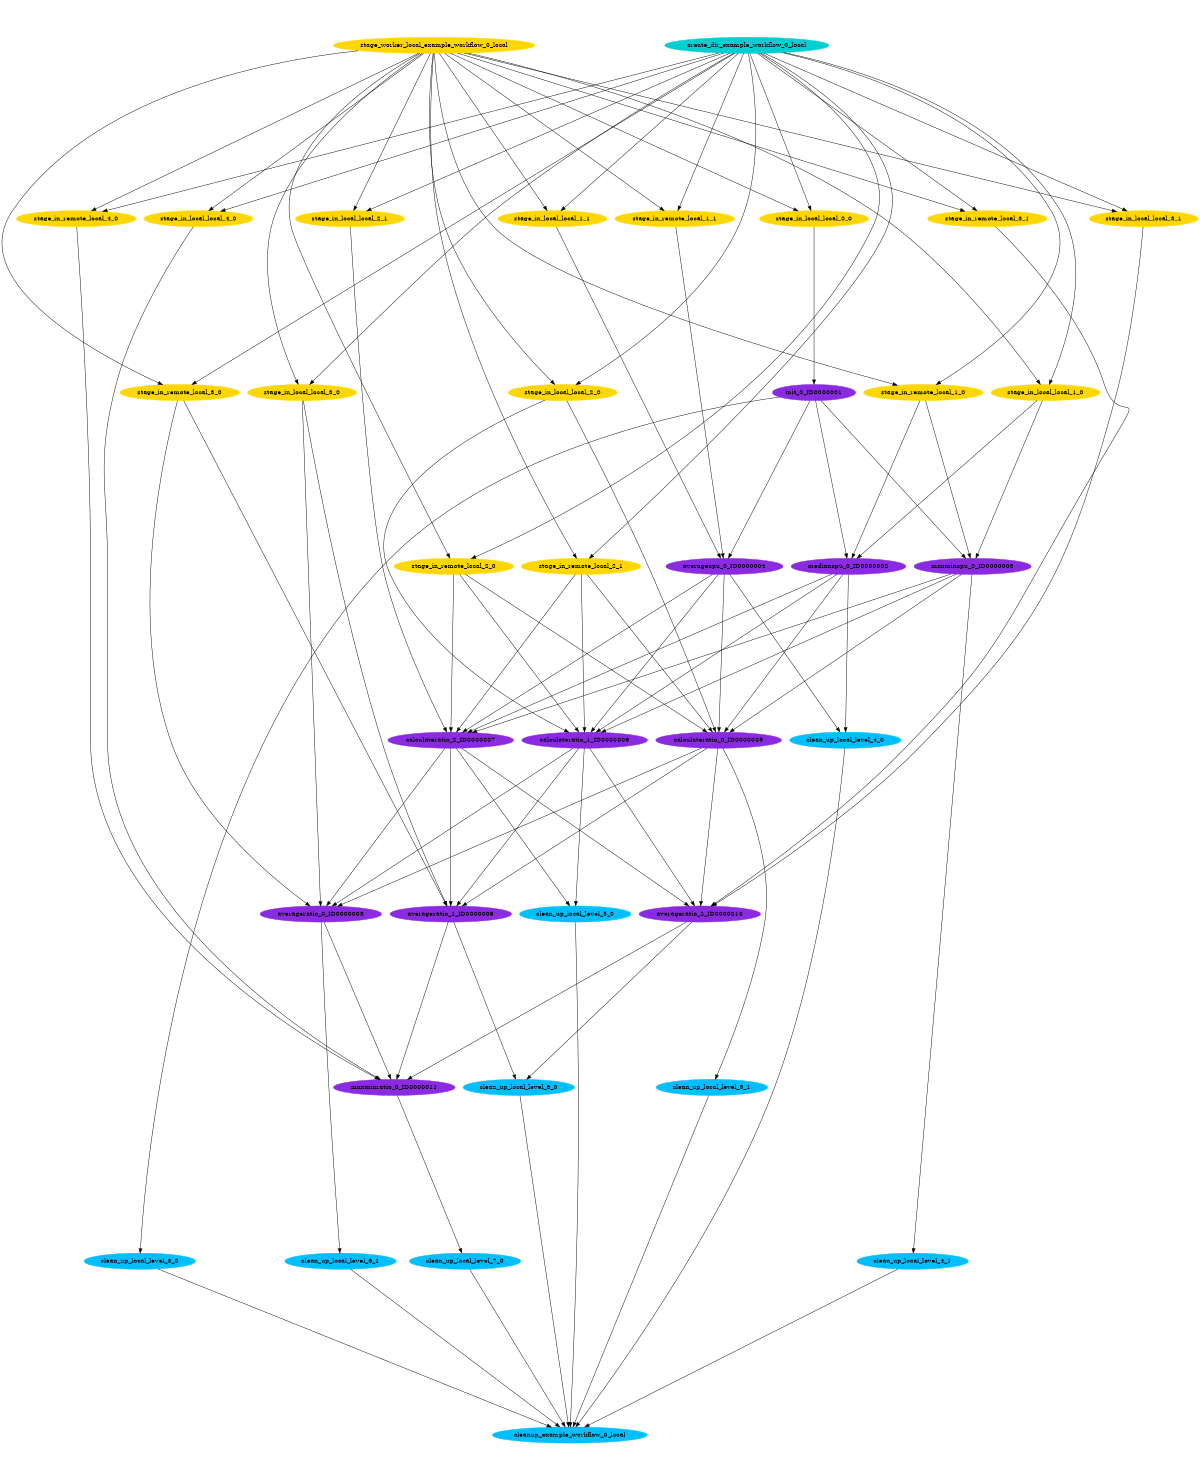 digraph E {
size="8.0,10.0"
ratio=fill
node [shape=ellipse]
edge [arrowhead=normal, arrowsize=1.0]
	"clean_up_local_level_4_1" [color=deepskyblue,style=filled,label="clean_up_local_level_4_1"]
	"clean_up_local_level_4_0" [color=deepskyblue,style=filled,label="clean_up_local_level_4_0"]
	"averageratio_2_ID0000010" [color=blueviolet,style=filled,label="averageratio_2_ID0000010"]
	"averageratio_0_ID0000008" [color=blueviolet,style=filled,label="averageratio_0_ID0000008"]
	"stage_in_local_local_4_0" [color=gold,style=filled,label="stage_in_local_local_4_0"]
	"clean_up_local_level_6_0" [color=deepskyblue,style=filled,label="clean_up_local_level_6_0"]
	"clean_up_local_level_6_1" [color=deepskyblue,style=filled,label="clean_up_local_level_6_1"]
	"clean_up_local_level_5_0" [color=deepskyblue,style=filled,label="clean_up_local_level_5_0"]
	"calculateratio_0_ID0000005" [color=blueviolet,style=filled,label="calculateratio_0_ID0000005"]
	"clean_up_local_level_5_1" [color=deepskyblue,style=filled,label="clean_up_local_level_5_1"]
	"averageratio_1_ID0000009" [color=blueviolet,style=filled,label="averageratio_1_ID0000009"]
	"mediancpu_0_ID0000002" [color=blueviolet,style=filled,label="mediancpu_0_ID0000002"]
	"create_dir_example_workflow_0_local" [color=darkturquoise,style=filled,label="create_dir_example_workflow_0_local"]
	"stage_in_local_local_0_0" [color=gold,style=filled,label="stage_in_local_local_0_0"]
	"stage_in_remote_local_2_1" [color=gold,style=filled,label="stage_in_remote_local_2_1"]
	"init_0_ID0000001" [color=blueviolet,style=filled,label="init_0_ID0000001"]
	"clean_up_local_level_7_0" [color=deepskyblue,style=filled,label="clean_up_local_level_7_0"]
	"stage_in_local_local_2_0" [color=gold,style=filled,label="stage_in_local_local_2_0"]
	"stage_in_local_local_2_1" [color=gold,style=filled,label="stage_in_local_local_2_1"]
	"stage_in_remote_local_1_1" [color=gold,style=filled,label="stage_in_remote_local_1_1"]
	"stage_in_remote_local_1_0" [color=gold,style=filled,label="stage_in_remote_local_1_0"]
	"stage_in_local_local_3_1" [color=gold,style=filled,label="stage_in_local_local_3_1"]
	"stage_worker_local_example_workflow_0_local" [color=gold,style=filled,label="stage_worker_local_example_workflow_0_local"]
	"averagecpu_0_ID0000004" [color=blueviolet,style=filled,label="averagecpu_0_ID0000004"]
	"stage_in_local_local_3_0" [color=gold,style=filled,label="stage_in_local_local_3_0"]
	"calculateratio_2_ID0000007" [color=blueviolet,style=filled,label="calculateratio_2_ID0000007"]
	"maxmincpu_0_ID0000003" [color=blueviolet,style=filled,label="maxmincpu_0_ID0000003"]
	"stage_in_local_local_1_1" [color=gold,style=filled,label="stage_in_local_local_1_1"]
	"clean_up_local_level_3_0" [color=deepskyblue,style=filled,label="clean_up_local_level_3_0"]
	"stage_in_local_local_1_0" [color=gold,style=filled,label="stage_in_local_local_1_0"]
	"cleanup_example_workflow_0_local" [color=deepskyblue,style=filled,label="cleanup_example_workflow_0_local"]
	"stage_in_remote_local_4_0" [color=gold,style=filled,label="stage_in_remote_local_4_0"]
	"calculateratio_1_ID0000006" [color=blueviolet,style=filled,label="calculateratio_1_ID0000006"]
	"stage_in_remote_local_2_0" [color=gold,style=filled,label="stage_in_remote_local_2_0"]
	"maxminratio_0_ID0000011" [color=blueviolet,style=filled,label="maxminratio_0_ID0000011"]
	"stage_in_remote_local_3_1" [color=gold,style=filled,label="stage_in_remote_local_3_1"]
	"stage_in_remote_local_3_0" [color=gold,style=filled,label="stage_in_remote_local_3_0"]

	"clean_up_local_level_4_1" -> "cleanup_example_workflow_0_local"
	"clean_up_local_level_4_0" -> "cleanup_example_workflow_0_local"
	"averageratio_2_ID0000010" -> "clean_up_local_level_6_0"
	"averageratio_2_ID0000010" -> "maxminratio_0_ID0000011"
	"averageratio_0_ID0000008" -> "clean_up_local_level_6_1"
	"averageratio_0_ID0000008" -> "maxminratio_0_ID0000011"
	"stage_in_local_local_4_0" -> "maxminratio_0_ID0000011"
	"clean_up_local_level_6_0" -> "cleanup_example_workflow_0_local"
	"clean_up_local_level_6_1" -> "cleanup_example_workflow_0_local"
	"clean_up_local_level_5_0" -> "cleanup_example_workflow_0_local"
	"calculateratio_0_ID0000005" -> "averageratio_1_ID0000009"
	"calculateratio_0_ID0000005" -> "averageratio_2_ID0000010"
	"calculateratio_0_ID0000005" -> "averageratio_0_ID0000008"
	"calculateratio_0_ID0000005" -> "clean_up_local_level_5_1"
	"clean_up_local_level_5_1" -> "cleanup_example_workflow_0_local"
	"averageratio_1_ID0000009" -> "clean_up_local_level_6_0"
	"averageratio_1_ID0000009" -> "maxminratio_0_ID0000011"
	"mediancpu_0_ID0000002" -> "clean_up_local_level_4_0"
	"mediancpu_0_ID0000002" -> "calculateratio_1_ID0000006"
	"mediancpu_0_ID0000002" -> "calculateratio_2_ID0000007"
	"mediancpu_0_ID0000002" -> "calculateratio_0_ID0000005"
	"create_dir_example_workflow_0_local" -> "stage_in_local_local_0_0"
	"create_dir_example_workflow_0_local" -> "stage_in_remote_local_2_1"
	"create_dir_example_workflow_0_local" -> "stage_in_local_local_1_1"
	"create_dir_example_workflow_0_local" -> "stage_in_local_local_4_0"
	"create_dir_example_workflow_0_local" -> "stage_in_local_local_1_0"
	"create_dir_example_workflow_0_local" -> "stage_in_local_local_2_0"
	"create_dir_example_workflow_0_local" -> "stage_in_local_local_2_1"
	"create_dir_example_workflow_0_local" -> "stage_in_remote_local_1_1"
	"create_dir_example_workflow_0_local" -> "stage_in_remote_local_1_0"
	"create_dir_example_workflow_0_local" -> "stage_in_local_local_3_1"
	"create_dir_example_workflow_0_local" -> "stage_in_remote_local_4_0"
	"create_dir_example_workflow_0_local" -> "stage_in_local_local_3_0"
	"create_dir_example_workflow_0_local" -> "stage_in_remote_local_2_0"
	"create_dir_example_workflow_0_local" -> "stage_in_remote_local_3_1"
	"create_dir_example_workflow_0_local" -> "stage_in_remote_local_3_0"
	"stage_in_local_local_0_0" -> "init_0_ID0000001"
	"stage_in_remote_local_2_1" -> "calculateratio_1_ID0000006"
	"stage_in_remote_local_2_1" -> "calculateratio_2_ID0000007"
	"stage_in_remote_local_2_1" -> "calculateratio_0_ID0000005"
	"init_0_ID0000001" -> "mediancpu_0_ID0000002"
	"init_0_ID0000001" -> "clean_up_local_level_3_0"
	"init_0_ID0000001" -> "averagecpu_0_ID0000004"
	"init_0_ID0000001" -> "maxmincpu_0_ID0000003"
	"clean_up_local_level_7_0" -> "cleanup_example_workflow_0_local"
	"stage_in_local_local_2_0" -> "calculateratio_1_ID0000006"
	"stage_in_local_local_2_0" -> "calculateratio_0_ID0000005"
	"stage_in_local_local_2_1" -> "calculateratio_2_ID0000007"
	"stage_in_remote_local_1_1" -> "averagecpu_0_ID0000004"
	"stage_in_remote_local_1_0" -> "mediancpu_0_ID0000002"
	"stage_in_remote_local_1_0" -> "maxmincpu_0_ID0000003"
	"stage_in_local_local_3_1" -> "averageratio_2_ID0000010"
	"stage_worker_local_example_workflow_0_local" -> "stage_in_local_local_0_0"
	"stage_worker_local_example_workflow_0_local" -> "stage_in_remote_local_2_1"
	"stage_worker_local_example_workflow_0_local" -> "stage_in_local_local_1_1"
	"stage_worker_local_example_workflow_0_local" -> "stage_in_local_local_4_0"
	"stage_worker_local_example_workflow_0_local" -> "stage_in_local_local_1_0"
	"stage_worker_local_example_workflow_0_local" -> "stage_in_local_local_2_0"
	"stage_worker_local_example_workflow_0_local" -> "stage_in_local_local_2_1"
	"stage_worker_local_example_workflow_0_local" -> "stage_in_remote_local_1_1"
	"stage_worker_local_example_workflow_0_local" -> "stage_in_remote_local_4_0"
	"stage_worker_local_example_workflow_0_local" -> "stage_in_local_local_3_1"
	"stage_worker_local_example_workflow_0_local" -> "stage_in_remote_local_1_0"
	"stage_worker_local_example_workflow_0_local" -> "stage_in_local_local_3_0"
	"stage_worker_local_example_workflow_0_local" -> "stage_in_remote_local_2_0"
	"stage_worker_local_example_workflow_0_local" -> "stage_in_remote_local_3_1"
	"stage_worker_local_example_workflow_0_local" -> "stage_in_remote_local_3_0"
	"averagecpu_0_ID0000004" -> "clean_up_local_level_4_0"
	"averagecpu_0_ID0000004" -> "calculateratio_1_ID0000006"
	"averagecpu_0_ID0000004" -> "calculateratio_2_ID0000007"
	"averagecpu_0_ID0000004" -> "calculateratio_0_ID0000005"
	"stage_in_local_local_3_0" -> "averageratio_1_ID0000009"
	"stage_in_local_local_3_0" -> "averageratio_0_ID0000008"
	"calculateratio_2_ID0000007" -> "averageratio_1_ID0000009"
	"calculateratio_2_ID0000007" -> "averageratio_2_ID0000010"
	"calculateratio_2_ID0000007" -> "clean_up_local_level_5_0"
	"calculateratio_2_ID0000007" -> "averageratio_0_ID0000008"
	"maxmincpu_0_ID0000003" -> "clean_up_local_level_4_1"
	"maxmincpu_0_ID0000003" -> "calculateratio_1_ID0000006"
	"maxmincpu_0_ID0000003" -> "calculateratio_2_ID0000007"
	"maxmincpu_0_ID0000003" -> "calculateratio_0_ID0000005"
	"stage_in_local_local_1_1" -> "averagecpu_0_ID0000004"
	"clean_up_local_level_3_0" -> "cleanup_example_workflow_0_local"
	"stage_in_local_local_1_0" -> "mediancpu_0_ID0000002"
	"stage_in_local_local_1_0" -> "maxmincpu_0_ID0000003"
	"stage_in_remote_local_4_0" -> "maxminratio_0_ID0000011"
	"calculateratio_1_ID0000006" -> "averageratio_1_ID0000009"
	"calculateratio_1_ID0000006" -> "averageratio_2_ID0000010"
	"calculateratio_1_ID0000006" -> "clean_up_local_level_5_0"
	"calculateratio_1_ID0000006" -> "averageratio_0_ID0000008"
	"stage_in_remote_local_2_0" -> "calculateratio_1_ID0000006"
	"stage_in_remote_local_2_0" -> "calculateratio_2_ID0000007"
	"stage_in_remote_local_2_0" -> "calculateratio_0_ID0000005"
	"maxminratio_0_ID0000011" -> "clean_up_local_level_7_0"
	"stage_in_remote_local_3_1" -> "averageratio_2_ID0000010"
	"stage_in_remote_local_3_0" -> "averageratio_1_ID0000009"
	"stage_in_remote_local_3_0" -> "averageratio_0_ID0000008"
}
